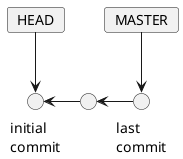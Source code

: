 @startuml
circle first as "initial \ncommit"
circle second as " "
circle third as "last \ncommit"
card MASTER
card HEAD
first <-right- second
second <-right- third
MASTER --> third
HEAD -down-> first
@enduml